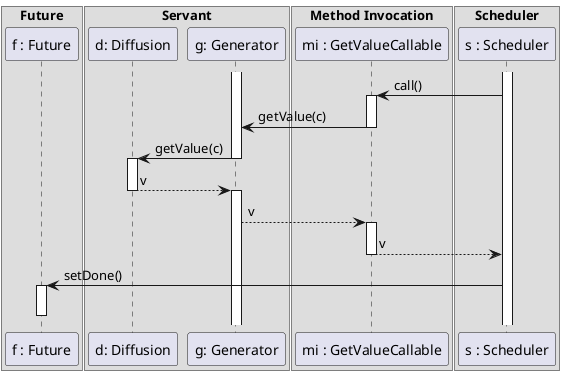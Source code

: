 @startuml
box "Future"
    participant "f : Future" as f
end box
box "Servant"
    participant "d: Diffusion" as d
    participant "g: Generator" as g
end box
box "Method Invocation"
    participant "mi : GetValueCallable" as mi
end box
box "Scheduler"
    participant "s : Scheduler" as s
end box
activate g
activate s
s -> mi: call()
activate mi
mi -> g: getValue(c)
deactivate mi
g -> d: getValue(c)
deactivate g
activate d
d --> g: v
deactivate d
activate g
g --> mi: v
activate mi
mi --> s: v
deactivate mi
s -> f: setDone()
activate f
deactivate f
@enduml